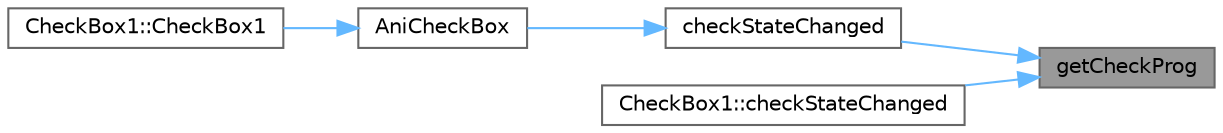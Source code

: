 digraph "getCheckProg"
{
 // LATEX_PDF_SIZE
  bgcolor="transparent";
  edge [fontname=Helvetica,fontsize=10,labelfontname=Helvetica,labelfontsize=10];
  node [fontname=Helvetica,fontsize=10,shape=box,height=0.2,width=0.4];
  rankdir="RL";
  Node1 [id="Node000001",label="getCheckProg",height=0.2,width=0.4,color="gray40", fillcolor="grey60", style="filled", fontcolor="black",tooltip="获取选中进度"];
  Node1 -> Node2 [id="edge1_Node000001_Node000002",dir="back",color="steelblue1",style="solid",tooltip=" "];
  Node2 [id="Node000002",label="checkStateChanged",height=0.2,width=0.4,color="grey40", fillcolor="white", style="filled",URL="$class_ani_check_box.html#aa57ca3e5da756f1102e66f263431bd3e",tooltip="复选框状态变化处理"];
  Node2 -> Node3 [id="edge2_Node000002_Node000003",dir="back",color="steelblue1",style="solid",tooltip=" "];
  Node3 [id="Node000003",label="AniCheckBox",height=0.2,width=0.4,color="grey40", fillcolor="white", style="filled",URL="$class_ani_check_box.html#ac752869c63b505509482f4527a4f27a7",tooltip="构造函数，初始化复选框"];
  Node3 -> Node4 [id="edge3_Node000003_Node000004",dir="back",color="steelblue1",style="solid",tooltip=" "];
  Node4 [id="Node000004",label="CheckBox1::CheckBox1",height=0.2,width=0.4,color="grey40", fillcolor="white", style="filled",URL="$class_check_box1.html#a18d8ef3df72adc394e26952015bff615",tooltip="构造函数，初始化复选框"];
  Node1 -> Node5 [id="edge4_Node000001_Node000005",dir="back",color="steelblue1",style="solid",tooltip=" "];
  Node5 [id="Node000005",label="CheckBox1::checkStateChanged",height=0.2,width=0.4,color="grey40", fillcolor="white", style="filled",URL="$class_check_box1.html#aeec227a7c9969104a1351490c25869b2",tooltip="复选框状态变化处理"];
}
